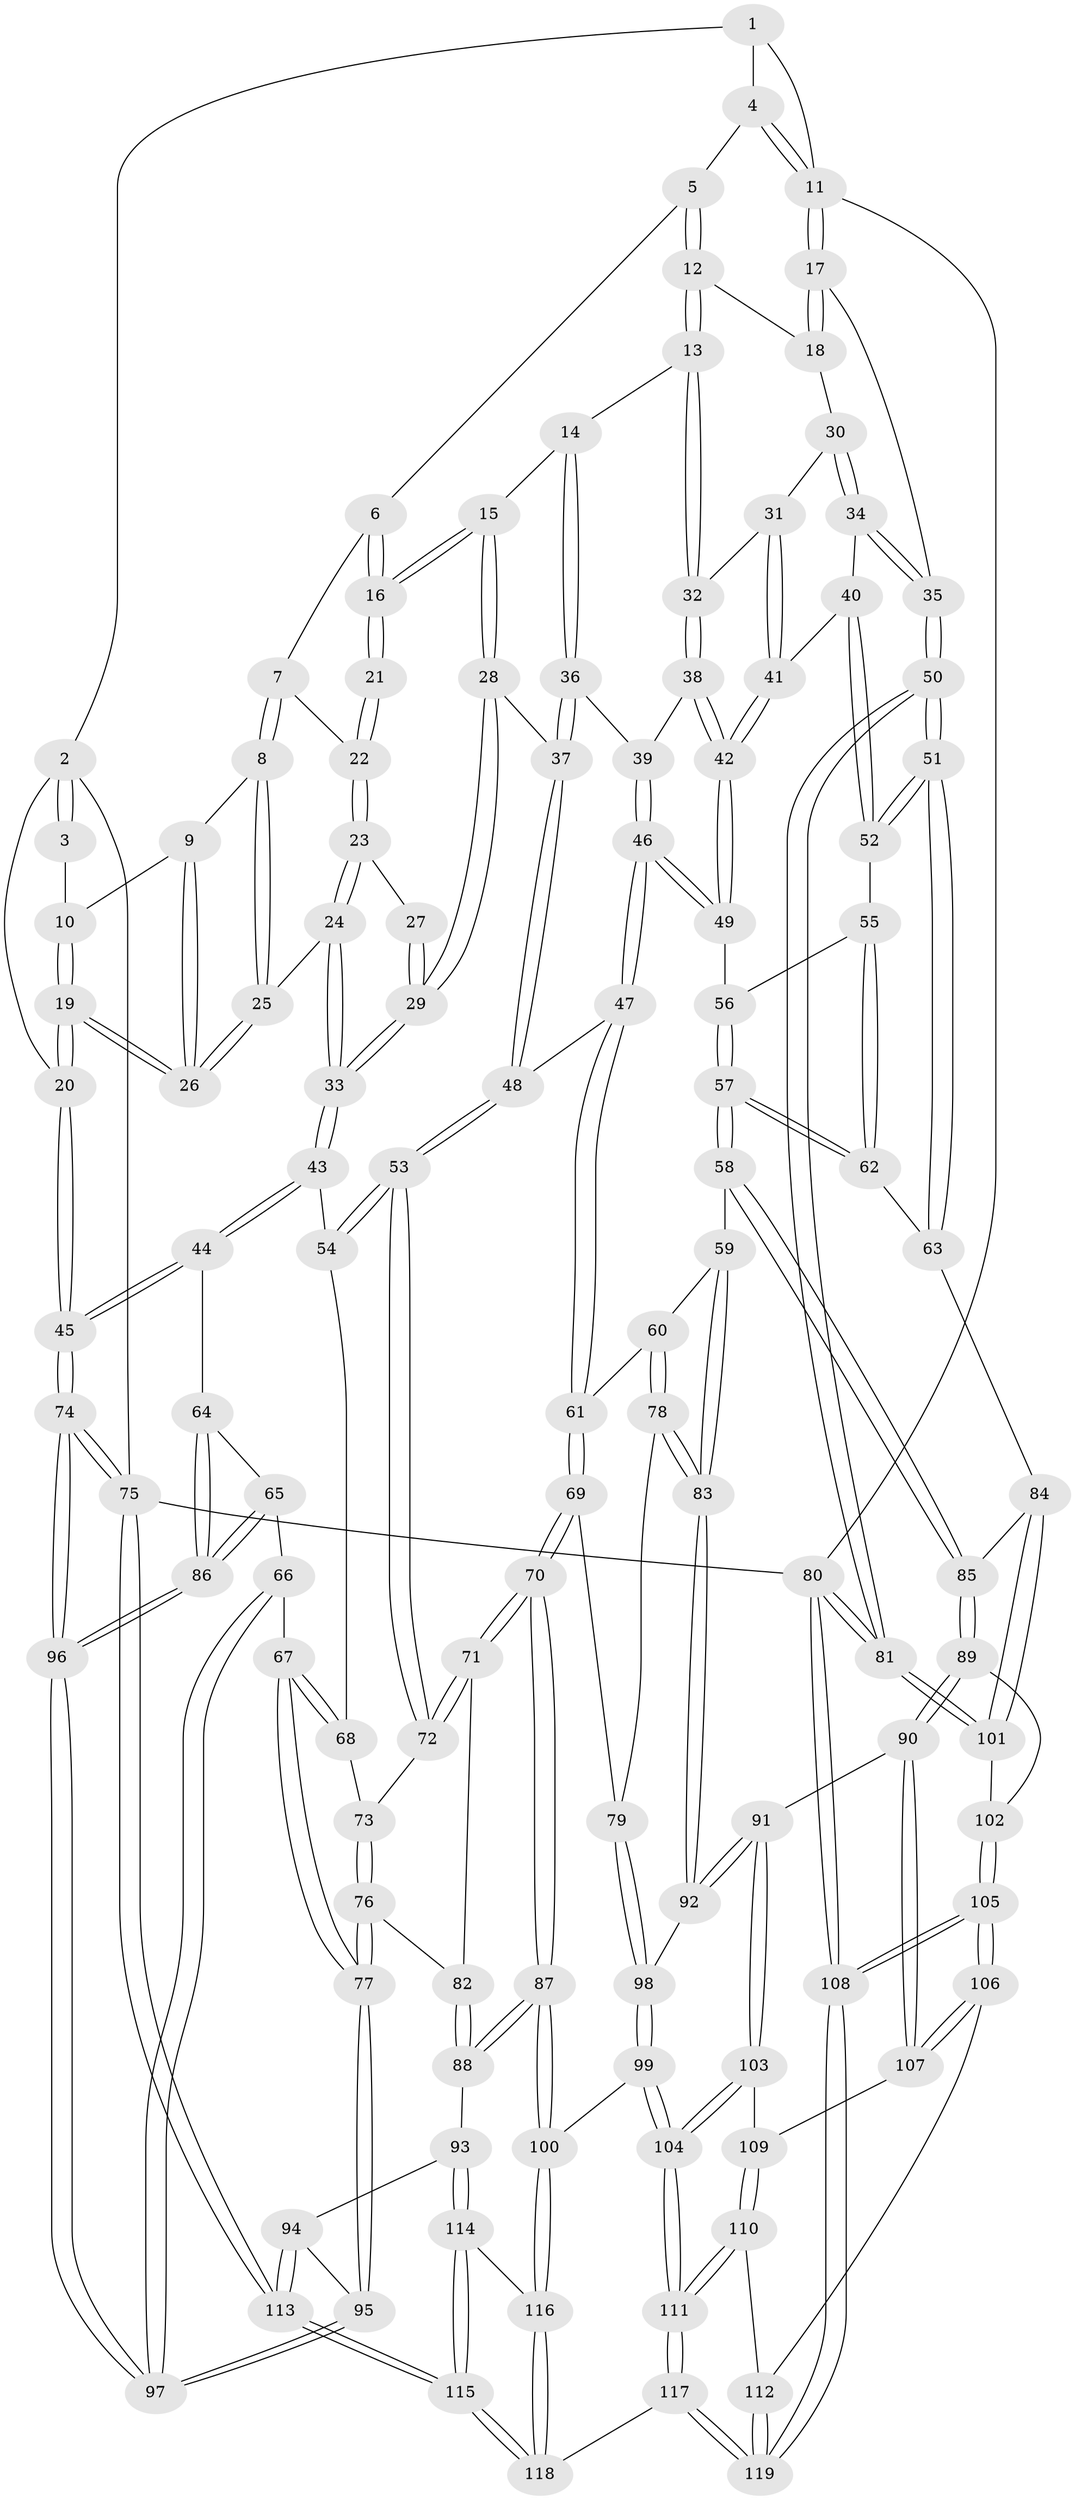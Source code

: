 // Generated by graph-tools (version 1.1) at 2025/03/03/09/25 03:03:26]
// undirected, 119 vertices, 294 edges
graph export_dot {
graph [start="1"]
  node [color=gray90,style=filled];
  1 [pos="+0.23317870473678898+0"];
  2 [pos="+0+0.28635998743795493"];
  3 [pos="+0.22921022513573577+0"];
  4 [pos="+0.7063449771020655+0"];
  5 [pos="+0.7000002758958793+0"];
  6 [pos="+0.6169230954043765+0"];
  7 [pos="+0.4125463541549424+0.1010479720933034"];
  8 [pos="+0.27517168344325893+0.05145433284685516"];
  9 [pos="+0.27480400741383815+0.0508279176180259"];
  10 [pos="+0.2576903462410216+0"];
  11 [pos="+1+0"];
  12 [pos="+0.7438183959858172+0.06486149769309446"];
  13 [pos="+0.6539126374155853+0.2507031986326432"];
  14 [pos="+0.5808614612919516+0.2607479976269161"];
  15 [pos="+0.5446908468835937+0.2492271809956671"];
  16 [pos="+0.5117128502067676+0.20037861292662745"];
  17 [pos="+1+0.15812622391667974"];
  18 [pos="+0.8224117013427076+0.13155036510589577"];
  19 [pos="+0+0.28500775257477395"];
  20 [pos="+0+0.2956366817876696"];
  21 [pos="+0.4726710135300769+0.18465814731852134"];
  22 [pos="+0.43395460059470975+0.13818892390949583"];
  23 [pos="+0.3636360707014375+0.2388253234583283"];
  24 [pos="+0.28692196834390976+0.2985737927657632"];
  25 [pos="+0.2712684736439757+0.27757548350831435"];
  26 [pos="+0+0.2648955445886219"];
  27 [pos="+0.46701154012991813+0.18978102016815634"];
  28 [pos="+0.38744777941570663+0.37839292671826474"];
  29 [pos="+0.3454235514199019+0.3762593822244405"];
  30 [pos="+0.849592037683051+0.24692463253444874"];
  31 [pos="+0.7785814154354141+0.31179863389050444"];
  32 [pos="+0.6825768964959354+0.29436943460347303"];
  33 [pos="+0.3255138948758556+0.37751253939165397"];
  34 [pos="+0.9970343281107507+0.36012379634764863"];
  35 [pos="+1+0.31870750193198655"];
  36 [pos="+0.5570159945935371+0.40953361261058924"];
  37 [pos="+0.4912460473103175+0.4328613565199972"];
  38 [pos="+0.6786664106639917+0.3578659874778126"];
  39 [pos="+0.6424469119283372+0.43344119262460223"];
  40 [pos="+0.9820560590126978+0.3705312145271841"];
  41 [pos="+0.8311458114685559+0.43703884743613663"];
  42 [pos="+0.8304290669553451+0.4378936519100752"];
  43 [pos="+0.31122237869669817+0.4043432956283586"];
  44 [pos="+0+0.4569449199213133"];
  45 [pos="+0+0.4426957431247737"];
  46 [pos="+0.6716827886431439+0.49527999003081874"];
  47 [pos="+0.66679586833276+0.5100092559800686"];
  48 [pos="+0.5139559054614619+0.5398073393140237"];
  49 [pos="+0.8214559218918716+0.45612310602265543"];
  50 [pos="+1+0.6024987243159192"];
  51 [pos="+1+0.6025758746530315"];
  52 [pos="+0.9376680679235507+0.5399201108521458"];
  53 [pos="+0.5032267436816853+0.5677690492390233"];
  54 [pos="+0.3044564094772682+0.47830536774202037"];
  55 [pos="+0.9344099228012213+0.5421931215208337"];
  56 [pos="+0.8281143240801945+0.4847260632412967"];
  57 [pos="+0.8245663193351482+0.609317682467011"];
  58 [pos="+0.8177474842927013+0.6166480904264974"];
  59 [pos="+0.7385204475705661+0.6131784961019202"];
  60 [pos="+0.6941396983356671+0.5812572640438878"];
  61 [pos="+0.674829605604781+0.5584764067231459"];
  62 [pos="+0.9105634522637763+0.6088794114054339"];
  63 [pos="+0.9480918261906971+0.6340026057976557"];
  64 [pos="+0.06482847807737169+0.5643878537772095"];
  65 [pos="+0.13859912606598487+0.5922886010881226"];
  66 [pos="+0.20293254509387595+0.6056101437602501"];
  67 [pos="+0.25972354522406066+0.5959842507046985"];
  68 [pos="+0.29842128717693317+0.5002860697357214"];
  69 [pos="+0.5546635384805713+0.6568407380830342"];
  70 [pos="+0.548925794937016+0.657784564144793"];
  71 [pos="+0.5129444359785077+0.6153205074076119"];
  72 [pos="+0.5014839547428005+0.5866575917345068"];
  73 [pos="+0.4493126403047868+0.5926367371758885"];
  74 [pos="+0+1"];
  75 [pos="+0+1"];
  76 [pos="+0.348295753415211+0.6375844748095087"];
  77 [pos="+0.2955892827292172+0.6420125227505155"];
  78 [pos="+0.6522357935908042+0.6664531801828552"];
  79 [pos="+0.5935887740003368+0.6697871187960937"];
  80 [pos="+1+1"];
  81 [pos="+1+0.8881381816140119"];
  82 [pos="+0.432786310044998+0.6662727863139258"];
  83 [pos="+0.7018286506810297+0.7013384739639668"];
  84 [pos="+0.9236413200380774+0.7241029714639233"];
  85 [pos="+0.819988176284698+0.6399768165413945"];
  86 [pos="+0.05867961016001968+0.867584663743487"];
  87 [pos="+0.5082849237377797+0.8148545510849156"];
  88 [pos="+0.4330582101325725+0.8140648473412592"];
  89 [pos="+0.7943050147860029+0.7684714058161957"];
  90 [pos="+0.7730361780201656+0.7799258257843993"];
  91 [pos="+0.7580973368317877+0.7781058334034978"];
  92 [pos="+0.7075760521126488+0.75647777949179"];
  93 [pos="+0.4076734251837741+0.8184104184661144"];
  94 [pos="+0.36245547241472076+0.8072074282420499"];
  95 [pos="+0.3246064371679633+0.7746215919060091"];
  96 [pos="+0.05715697659215267+0.8806012936819242"];
  97 [pos="+0.13146329919554917+0.8266440850834196"];
  98 [pos="+0.6827800106271792+0.7628648154727008"];
  99 [pos="+0.5617299757209696+0.8382489940137281"];
  100 [pos="+0.523528484965719+0.8263189523133784"];
  101 [pos="+0.929412784177158+0.7665053327883697"];
  102 [pos="+0.8858045053386987+0.7842954428413424"];
  103 [pos="+0.7005024050622374+0.863800736918736"];
  104 [pos="+0.5727496883679912+0.8510246467444352"];
  105 [pos="+0.8789328201191194+0.9572393986296859"];
  106 [pos="+0.7914089288227607+0.869940569531485"];
  107 [pos="+0.7837984534829066+0.8489259053043264"];
  108 [pos="+1+1"];
  109 [pos="+0.7109468137091226+0.8907676613666105"];
  110 [pos="+0.7107263106480425+0.9325368399721015"];
  111 [pos="+0.6193113841844489+0.936412087230696"];
  112 [pos="+0.7192330137894668+0.9374794047269202"];
  113 [pos="+0+1"];
  114 [pos="+0.39937204513186547+0.95501233574182"];
  115 [pos="+0.3536563336662293+1"];
  116 [pos="+0.5004585223960878+0.9424543807572222"];
  117 [pos="+0.5764333943879341+1"];
  118 [pos="+0.47188360002429613+1"];
  119 [pos="+1+1"];
  1 -- 2;
  1 -- 4;
  1 -- 11;
  2 -- 3;
  2 -- 3;
  2 -- 20;
  2 -- 75;
  3 -- 10;
  4 -- 5;
  4 -- 11;
  4 -- 11;
  5 -- 6;
  5 -- 12;
  5 -- 12;
  6 -- 7;
  6 -- 16;
  6 -- 16;
  7 -- 8;
  7 -- 8;
  7 -- 22;
  8 -- 9;
  8 -- 25;
  8 -- 25;
  9 -- 10;
  9 -- 26;
  9 -- 26;
  10 -- 19;
  10 -- 19;
  11 -- 17;
  11 -- 17;
  11 -- 80;
  12 -- 13;
  12 -- 13;
  12 -- 18;
  13 -- 14;
  13 -- 32;
  13 -- 32;
  14 -- 15;
  14 -- 36;
  14 -- 36;
  15 -- 16;
  15 -- 16;
  15 -- 28;
  15 -- 28;
  16 -- 21;
  16 -- 21;
  17 -- 18;
  17 -- 18;
  17 -- 35;
  18 -- 30;
  19 -- 20;
  19 -- 20;
  19 -- 26;
  19 -- 26;
  20 -- 45;
  20 -- 45;
  21 -- 22;
  21 -- 22;
  22 -- 23;
  22 -- 23;
  23 -- 24;
  23 -- 24;
  23 -- 27;
  24 -- 25;
  24 -- 33;
  24 -- 33;
  25 -- 26;
  25 -- 26;
  27 -- 29;
  27 -- 29;
  28 -- 29;
  28 -- 29;
  28 -- 37;
  29 -- 33;
  29 -- 33;
  30 -- 31;
  30 -- 34;
  30 -- 34;
  31 -- 32;
  31 -- 41;
  31 -- 41;
  32 -- 38;
  32 -- 38;
  33 -- 43;
  33 -- 43;
  34 -- 35;
  34 -- 35;
  34 -- 40;
  35 -- 50;
  35 -- 50;
  36 -- 37;
  36 -- 37;
  36 -- 39;
  37 -- 48;
  37 -- 48;
  38 -- 39;
  38 -- 42;
  38 -- 42;
  39 -- 46;
  39 -- 46;
  40 -- 41;
  40 -- 52;
  40 -- 52;
  41 -- 42;
  41 -- 42;
  42 -- 49;
  42 -- 49;
  43 -- 44;
  43 -- 44;
  43 -- 54;
  44 -- 45;
  44 -- 45;
  44 -- 64;
  45 -- 74;
  45 -- 74;
  46 -- 47;
  46 -- 47;
  46 -- 49;
  46 -- 49;
  47 -- 48;
  47 -- 61;
  47 -- 61;
  48 -- 53;
  48 -- 53;
  49 -- 56;
  50 -- 51;
  50 -- 51;
  50 -- 81;
  50 -- 81;
  51 -- 52;
  51 -- 52;
  51 -- 63;
  51 -- 63;
  52 -- 55;
  53 -- 54;
  53 -- 54;
  53 -- 72;
  53 -- 72;
  54 -- 68;
  55 -- 56;
  55 -- 62;
  55 -- 62;
  56 -- 57;
  56 -- 57;
  57 -- 58;
  57 -- 58;
  57 -- 62;
  57 -- 62;
  58 -- 59;
  58 -- 85;
  58 -- 85;
  59 -- 60;
  59 -- 83;
  59 -- 83;
  60 -- 61;
  60 -- 78;
  60 -- 78;
  61 -- 69;
  61 -- 69;
  62 -- 63;
  63 -- 84;
  64 -- 65;
  64 -- 86;
  64 -- 86;
  65 -- 66;
  65 -- 86;
  65 -- 86;
  66 -- 67;
  66 -- 97;
  66 -- 97;
  67 -- 68;
  67 -- 68;
  67 -- 77;
  67 -- 77;
  68 -- 73;
  69 -- 70;
  69 -- 70;
  69 -- 79;
  70 -- 71;
  70 -- 71;
  70 -- 87;
  70 -- 87;
  71 -- 72;
  71 -- 72;
  71 -- 82;
  72 -- 73;
  73 -- 76;
  73 -- 76;
  74 -- 75;
  74 -- 75;
  74 -- 96;
  74 -- 96;
  75 -- 113;
  75 -- 113;
  75 -- 80;
  76 -- 77;
  76 -- 77;
  76 -- 82;
  77 -- 95;
  77 -- 95;
  78 -- 79;
  78 -- 83;
  78 -- 83;
  79 -- 98;
  79 -- 98;
  80 -- 81;
  80 -- 81;
  80 -- 108;
  80 -- 108;
  81 -- 101;
  81 -- 101;
  82 -- 88;
  82 -- 88;
  83 -- 92;
  83 -- 92;
  84 -- 85;
  84 -- 101;
  84 -- 101;
  85 -- 89;
  85 -- 89;
  86 -- 96;
  86 -- 96;
  87 -- 88;
  87 -- 88;
  87 -- 100;
  87 -- 100;
  88 -- 93;
  89 -- 90;
  89 -- 90;
  89 -- 102;
  90 -- 91;
  90 -- 107;
  90 -- 107;
  91 -- 92;
  91 -- 92;
  91 -- 103;
  91 -- 103;
  92 -- 98;
  93 -- 94;
  93 -- 114;
  93 -- 114;
  94 -- 95;
  94 -- 113;
  94 -- 113;
  95 -- 97;
  95 -- 97;
  96 -- 97;
  96 -- 97;
  98 -- 99;
  98 -- 99;
  99 -- 100;
  99 -- 104;
  99 -- 104;
  100 -- 116;
  100 -- 116;
  101 -- 102;
  102 -- 105;
  102 -- 105;
  103 -- 104;
  103 -- 104;
  103 -- 109;
  104 -- 111;
  104 -- 111;
  105 -- 106;
  105 -- 106;
  105 -- 108;
  105 -- 108;
  106 -- 107;
  106 -- 107;
  106 -- 112;
  107 -- 109;
  108 -- 119;
  108 -- 119;
  109 -- 110;
  109 -- 110;
  110 -- 111;
  110 -- 111;
  110 -- 112;
  111 -- 117;
  111 -- 117;
  112 -- 119;
  112 -- 119;
  113 -- 115;
  113 -- 115;
  114 -- 115;
  114 -- 115;
  114 -- 116;
  115 -- 118;
  115 -- 118;
  116 -- 118;
  116 -- 118;
  117 -- 118;
  117 -- 119;
  117 -- 119;
}
